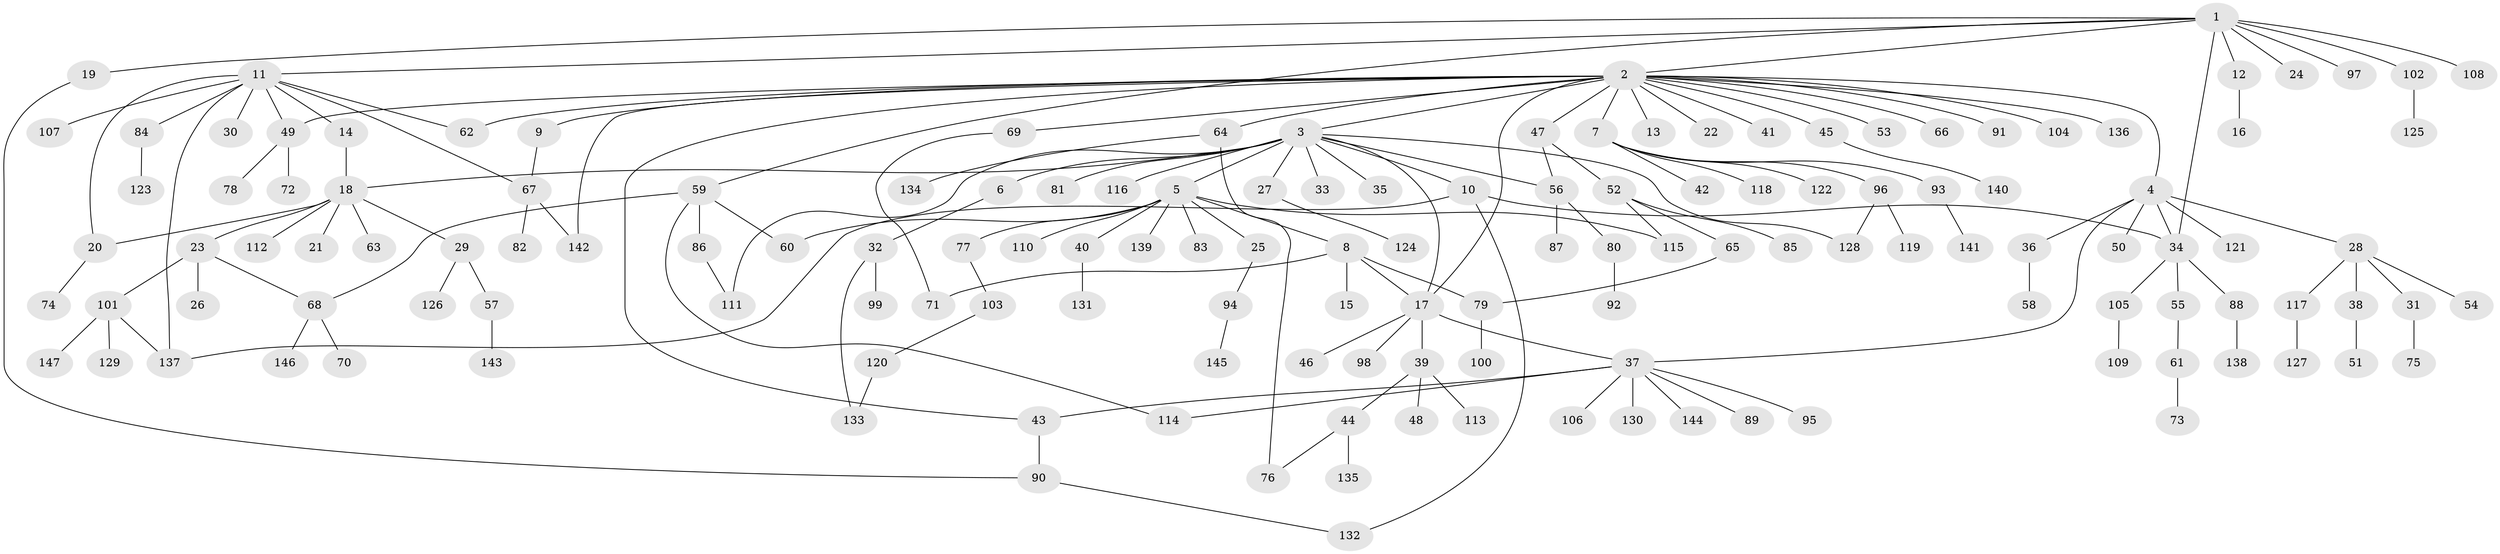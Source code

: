 // Generated by graph-tools (version 1.1) at 2025/11/02/27/25 16:11:15]
// undirected, 147 vertices, 173 edges
graph export_dot {
graph [start="1"]
  node [color=gray90,style=filled];
  1;
  2;
  3;
  4;
  5;
  6;
  7;
  8;
  9;
  10;
  11;
  12;
  13;
  14;
  15;
  16;
  17;
  18;
  19;
  20;
  21;
  22;
  23;
  24;
  25;
  26;
  27;
  28;
  29;
  30;
  31;
  32;
  33;
  34;
  35;
  36;
  37;
  38;
  39;
  40;
  41;
  42;
  43;
  44;
  45;
  46;
  47;
  48;
  49;
  50;
  51;
  52;
  53;
  54;
  55;
  56;
  57;
  58;
  59;
  60;
  61;
  62;
  63;
  64;
  65;
  66;
  67;
  68;
  69;
  70;
  71;
  72;
  73;
  74;
  75;
  76;
  77;
  78;
  79;
  80;
  81;
  82;
  83;
  84;
  85;
  86;
  87;
  88;
  89;
  90;
  91;
  92;
  93;
  94;
  95;
  96;
  97;
  98;
  99;
  100;
  101;
  102;
  103;
  104;
  105;
  106;
  107;
  108;
  109;
  110;
  111;
  112;
  113;
  114;
  115;
  116;
  117;
  118;
  119;
  120;
  121;
  122;
  123;
  124;
  125;
  126;
  127;
  128;
  129;
  130;
  131;
  132;
  133;
  134;
  135;
  136;
  137;
  138;
  139;
  140;
  141;
  142;
  143;
  144;
  145;
  146;
  147;
  1 -- 2;
  1 -- 11;
  1 -- 12;
  1 -- 19;
  1 -- 24;
  1 -- 34;
  1 -- 59;
  1 -- 97;
  1 -- 102;
  1 -- 108;
  2 -- 3;
  2 -- 4;
  2 -- 7;
  2 -- 9;
  2 -- 13;
  2 -- 17;
  2 -- 22;
  2 -- 41;
  2 -- 43;
  2 -- 45;
  2 -- 47;
  2 -- 49;
  2 -- 53;
  2 -- 62;
  2 -- 64;
  2 -- 66;
  2 -- 69;
  2 -- 91;
  2 -- 104;
  2 -- 136;
  2 -- 142;
  3 -- 5;
  3 -- 6;
  3 -- 10;
  3 -- 17;
  3 -- 18;
  3 -- 27;
  3 -- 33;
  3 -- 35;
  3 -- 56;
  3 -- 81;
  3 -- 111;
  3 -- 116;
  3 -- 128;
  4 -- 28;
  4 -- 34;
  4 -- 36;
  4 -- 37;
  4 -- 50;
  4 -- 121;
  5 -- 8;
  5 -- 25;
  5 -- 40;
  5 -- 60;
  5 -- 77;
  5 -- 83;
  5 -- 110;
  5 -- 115;
  5 -- 139;
  6 -- 32;
  7 -- 42;
  7 -- 93;
  7 -- 96;
  7 -- 118;
  7 -- 122;
  8 -- 15;
  8 -- 17;
  8 -- 71;
  8 -- 79;
  9 -- 67;
  10 -- 34;
  10 -- 132;
  10 -- 137;
  11 -- 14;
  11 -- 20;
  11 -- 30;
  11 -- 49;
  11 -- 62;
  11 -- 67;
  11 -- 84;
  11 -- 107;
  11 -- 137;
  12 -- 16;
  14 -- 18;
  17 -- 37;
  17 -- 39;
  17 -- 46;
  17 -- 98;
  18 -- 20;
  18 -- 21;
  18 -- 23;
  18 -- 29;
  18 -- 63;
  18 -- 112;
  19 -- 90;
  20 -- 74;
  23 -- 26;
  23 -- 68;
  23 -- 101;
  25 -- 94;
  27 -- 124;
  28 -- 31;
  28 -- 38;
  28 -- 54;
  28 -- 117;
  29 -- 57;
  29 -- 126;
  31 -- 75;
  32 -- 99;
  32 -- 133;
  34 -- 55;
  34 -- 88;
  34 -- 105;
  36 -- 58;
  37 -- 43;
  37 -- 89;
  37 -- 95;
  37 -- 106;
  37 -- 114;
  37 -- 130;
  37 -- 144;
  38 -- 51;
  39 -- 44;
  39 -- 48;
  39 -- 113;
  40 -- 131;
  43 -- 90;
  44 -- 76;
  44 -- 135;
  45 -- 140;
  47 -- 52;
  47 -- 56;
  49 -- 72;
  49 -- 78;
  52 -- 65;
  52 -- 85;
  52 -- 115;
  55 -- 61;
  56 -- 80;
  56 -- 87;
  57 -- 143;
  59 -- 60;
  59 -- 68;
  59 -- 86;
  59 -- 114;
  61 -- 73;
  64 -- 76;
  64 -- 134;
  65 -- 79;
  67 -- 82;
  67 -- 142;
  68 -- 70;
  68 -- 146;
  69 -- 71;
  77 -- 103;
  79 -- 100;
  80 -- 92;
  84 -- 123;
  86 -- 111;
  88 -- 138;
  90 -- 132;
  93 -- 141;
  94 -- 145;
  96 -- 119;
  96 -- 128;
  101 -- 129;
  101 -- 137;
  101 -- 147;
  102 -- 125;
  103 -- 120;
  105 -- 109;
  117 -- 127;
  120 -- 133;
}
